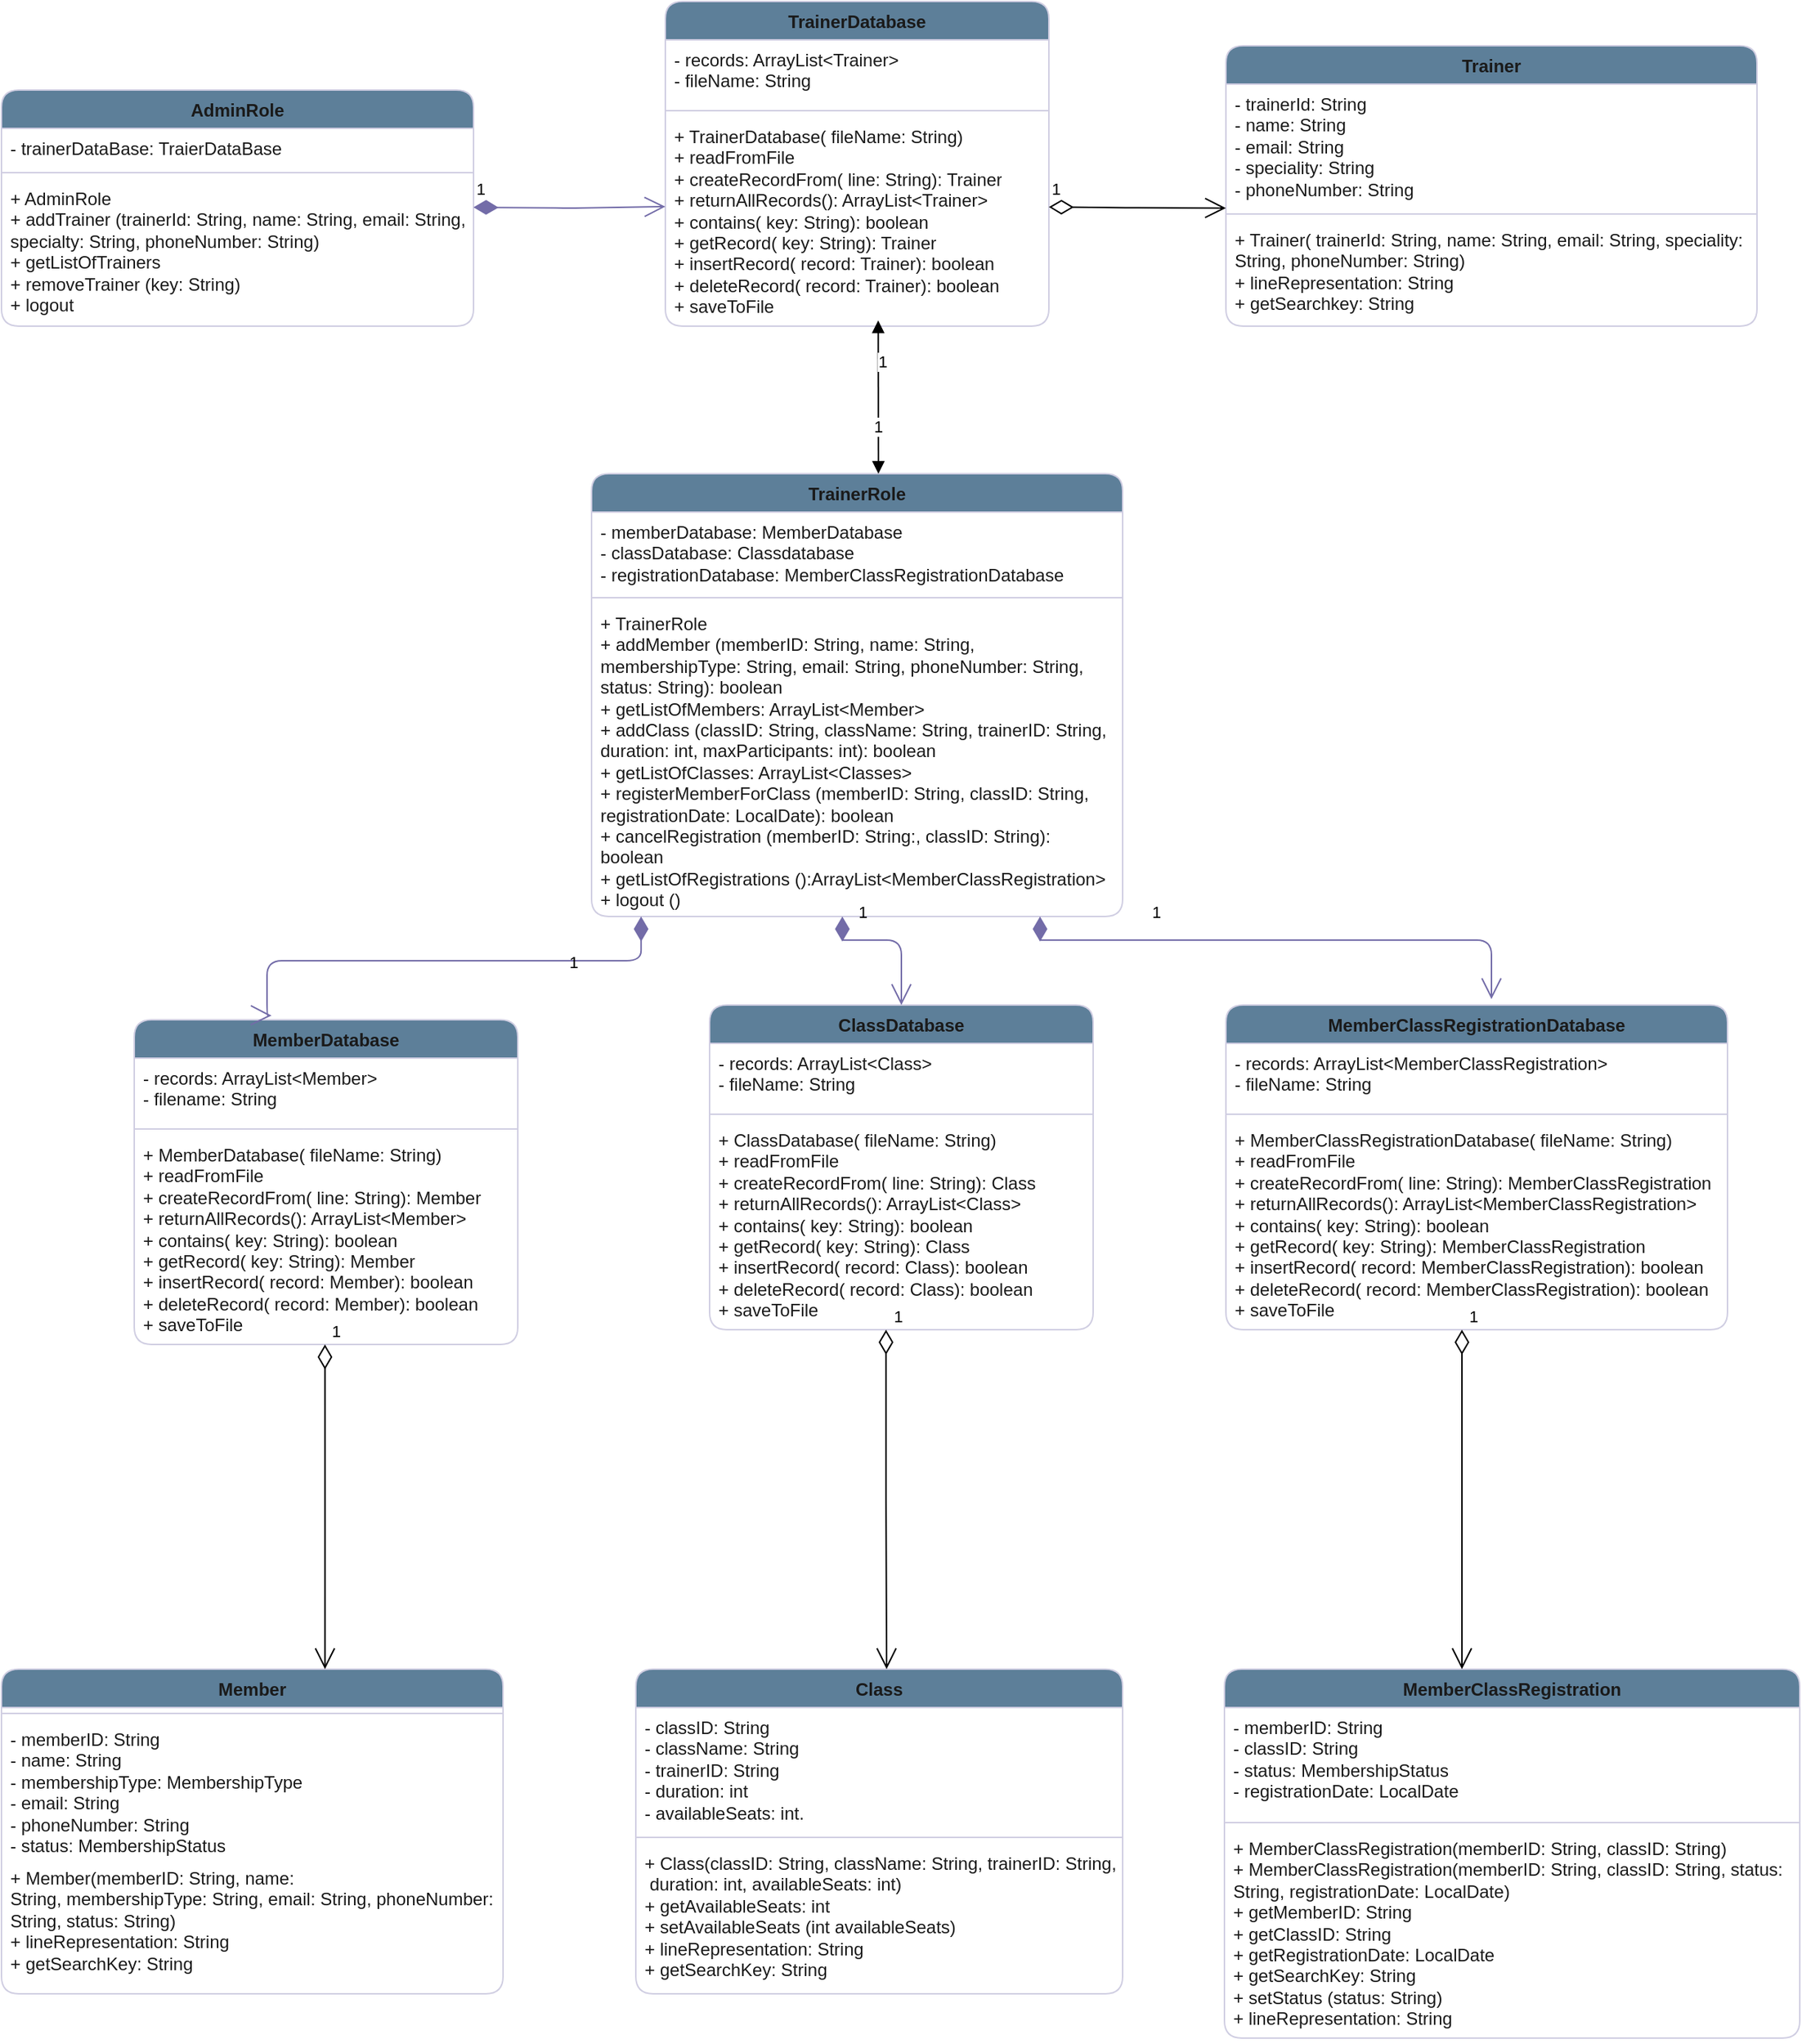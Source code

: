 <mxfile version="24.8.3">
  <diagram name="Page-1" id="uNXpM8GX55VVOr5tb7Le">
    <mxGraphModel dx="1862" dy="551" grid="1" gridSize="10" guides="1" tooltips="1" connect="1" arrows="1" fold="1" page="1" pageScale="1" pageWidth="827" pageHeight="1169" math="0" shadow="0">
      <root>
        <mxCell id="0" />
        <mxCell id="1" parent="0" />
        <mxCell id="aKMdua-5Uy_HJUvLc1qy-1" value="Trainer" style="swimlane;fontStyle=1;align=center;verticalAlign=top;childLayout=stackLayout;horizontal=1;startSize=26;horizontalStack=0;resizeParent=1;resizeParentMax=0;resizeLast=0;collapsible=1;marginBottom=0;whiteSpace=wrap;html=1;labelBackgroundColor=none;fillColor=#5D7F99;strokeColor=#D0CEE2;fontColor=#1A1A1A;rounded=1;" parent="1" vertex="1">
          <mxGeometry x="200" y="50" width="360" height="190" as="geometry" />
        </mxCell>
        <mxCell id="aKMdua-5Uy_HJUvLc1qy-2" value="- trainerId: String&lt;div&gt;- name: String&lt;/div&gt;&lt;div&gt;- email: String&lt;/div&gt;&lt;div&gt;- speciality: String&lt;/div&gt;&lt;div&gt;- phoneNumber: String&lt;/div&gt;" style="text;strokeColor=none;fillColor=none;align=left;verticalAlign=top;spacingLeft=4;spacingRight=4;overflow=hidden;rotatable=0;points=[[0,0.5],[1,0.5]];portConstraint=eastwest;whiteSpace=wrap;html=1;labelBackgroundColor=none;fontColor=#1A1A1A;rounded=1;" parent="aKMdua-5Uy_HJUvLc1qy-1" vertex="1">
          <mxGeometry y="26" width="360" height="84" as="geometry" />
        </mxCell>
        <mxCell id="aKMdua-5Uy_HJUvLc1qy-3" value="" style="line;strokeWidth=1;fillColor=none;align=left;verticalAlign=middle;spacingTop=-1;spacingLeft=3;spacingRight=3;rotatable=0;labelPosition=right;points=[];portConstraint=eastwest;strokeColor=#D0CEE2;labelBackgroundColor=none;fontColor=#1A1A1A;rounded=1;" parent="aKMdua-5Uy_HJUvLc1qy-1" vertex="1">
          <mxGeometry y="110" width="360" height="8" as="geometry" />
        </mxCell>
        <mxCell id="aKMdua-5Uy_HJUvLc1qy-4" value="+ Trainer( trainerId: String,&amp;nbsp;&lt;span style=&quot;background-color: initial;&quot;&gt;name: String,&amp;nbsp;&lt;/span&gt;&lt;span style=&quot;background-color: initial;&quot;&gt;email: String,&amp;nbsp;&lt;/span&gt;&lt;span style=&quot;background-color: initial;&quot;&gt;speciality: String,&amp;nbsp;&lt;/span&gt;&lt;span style=&quot;background-color: initial;&quot;&gt;phoneNumber: String)&lt;/span&gt;&lt;div&gt;&lt;span style=&quot;background-color: initial;&quot;&gt;+ lineRepresentation: String&lt;/span&gt;&lt;/div&gt;&lt;div&gt;&lt;span style=&quot;background-color: initial;&quot;&gt;+ getSearchkey: String&lt;/span&gt;&lt;/div&gt;" style="text;strokeColor=none;fillColor=none;align=left;verticalAlign=top;spacingLeft=4;spacingRight=4;overflow=hidden;rotatable=0;points=[[0,0.5],[1,0.5]];portConstraint=eastwest;whiteSpace=wrap;html=1;labelBackgroundColor=none;fontColor=#1A1A1A;rounded=1;" parent="aKMdua-5Uy_HJUvLc1qy-1" vertex="1">
          <mxGeometry y="118" width="360" height="72" as="geometry" />
        </mxCell>
        <mxCell id="aKMdua-5Uy_HJUvLc1qy-5" value="TrainerDatabase" style="swimlane;fontStyle=1;align=center;verticalAlign=top;childLayout=stackLayout;horizontal=1;startSize=26;horizontalStack=0;resizeParent=1;resizeParentMax=0;resizeLast=0;collapsible=1;marginBottom=0;whiteSpace=wrap;html=1;labelBackgroundColor=none;fillColor=#5D7F99;strokeColor=#D0CEE2;fontColor=#1A1A1A;rounded=1;" parent="1" vertex="1">
          <mxGeometry x="-180" y="20" width="260" height="220" as="geometry" />
        </mxCell>
        <mxCell id="aKMdua-5Uy_HJUvLc1qy-6" value="- records: ArrayList&amp;lt;Trainer&amp;gt;&lt;div&gt;- fileName: String&lt;/div&gt;" style="text;strokeColor=none;fillColor=none;align=left;verticalAlign=top;spacingLeft=4;spacingRight=4;overflow=hidden;rotatable=0;points=[[0,0.5],[1,0.5]];portConstraint=eastwest;whiteSpace=wrap;html=1;labelBackgroundColor=none;fontColor=#1A1A1A;rounded=1;" parent="aKMdua-5Uy_HJUvLc1qy-5" vertex="1">
          <mxGeometry y="26" width="260" height="44" as="geometry" />
        </mxCell>
        <mxCell id="aKMdua-5Uy_HJUvLc1qy-7" value="" style="line;strokeWidth=1;fillColor=none;align=left;verticalAlign=middle;spacingTop=-1;spacingLeft=3;spacingRight=3;rotatable=0;labelPosition=right;points=[];portConstraint=eastwest;strokeColor=#D0CEE2;labelBackgroundColor=none;fontColor=#1A1A1A;rounded=1;" parent="aKMdua-5Uy_HJUvLc1qy-5" vertex="1">
          <mxGeometry y="70" width="260" height="8" as="geometry" />
        </mxCell>
        <mxCell id="aKMdua-5Uy_HJUvLc1qy-8" value="+ TrainerDatabase( fileName: String)&lt;div&gt;+ readFromFile&lt;/div&gt;&lt;div&gt;+ createRecordFrom( line: String): Trainer&lt;/div&gt;&lt;div&gt;+ returnAllRecords(): ArrayList&amp;lt;Trainer&lt;span style=&quot;background-color: initial;&quot;&gt;&amp;gt;&lt;/span&gt;&lt;/div&gt;&lt;div&gt;+ contains( key: String): boolean&lt;/div&gt;&lt;div&gt;+ getRecord( key: String): Trainer&lt;/div&gt;&lt;div&gt;+ insertRecord( record: Trainer): boolean&lt;/div&gt;&lt;div&gt;+ deleteRecord( record: Trainer): boolean&lt;/div&gt;&lt;div&gt;+ saveToFile&lt;/div&gt;" style="text;strokeColor=none;fillColor=none;align=left;verticalAlign=top;spacingLeft=4;spacingRight=4;overflow=hidden;rotatable=0;points=[[0,0.5],[1,0.5]];portConstraint=eastwest;whiteSpace=wrap;html=1;labelBackgroundColor=none;fontColor=#1A1A1A;rounded=1;" parent="aKMdua-5Uy_HJUvLc1qy-5" vertex="1">
          <mxGeometry y="78" width="260" height="142" as="geometry" />
        </mxCell>
        <mxCell id="aKMdua-5Uy_HJUvLc1qy-9" value="AdminRole" style="swimlane;fontStyle=1;align=center;verticalAlign=top;childLayout=stackLayout;horizontal=1;startSize=26;horizontalStack=0;resizeParent=1;resizeParentMax=0;resizeLast=0;collapsible=1;marginBottom=0;whiteSpace=wrap;html=1;labelBackgroundColor=none;fillColor=#5D7F99;strokeColor=#D0CEE2;fontColor=#1A1A1A;rounded=1;" parent="1" vertex="1">
          <mxGeometry x="-630" y="80" width="320" height="160" as="geometry" />
        </mxCell>
        <mxCell id="aKMdua-5Uy_HJUvLc1qy-10" value="- trainerDataBase: TraierDataBase" style="text;strokeColor=none;fillColor=none;align=left;verticalAlign=top;spacingLeft=4;spacingRight=4;overflow=hidden;rotatable=0;points=[[0,0.5],[1,0.5]];portConstraint=eastwest;whiteSpace=wrap;html=1;labelBackgroundColor=none;fontColor=#1A1A1A;rounded=1;" parent="aKMdua-5Uy_HJUvLc1qy-9" vertex="1">
          <mxGeometry y="26" width="320" height="26" as="geometry" />
        </mxCell>
        <mxCell id="aKMdua-5Uy_HJUvLc1qy-11" value="" style="line;strokeWidth=1;fillColor=none;align=left;verticalAlign=middle;spacingTop=-1;spacingLeft=3;spacingRight=3;rotatable=0;labelPosition=right;points=[];portConstraint=eastwest;strokeColor=#D0CEE2;labelBackgroundColor=none;fontColor=#1A1A1A;rounded=1;" parent="aKMdua-5Uy_HJUvLc1qy-9" vertex="1">
          <mxGeometry y="52" width="320" height="8" as="geometry" />
        </mxCell>
        <mxCell id="aKMdua-5Uy_HJUvLc1qy-12" value="&lt;div&gt;+ AdminRole&lt;/div&gt;+&amp;nbsp;&lt;span style=&quot;background-color: initial;&quot;&gt;addTrainer (trainerId: String, name: String, email: String, specialty: String, &lt;/span&gt;&lt;span style=&quot;background-color: initial;&quot;&gt;phoneNumber: String)&lt;/span&gt;&lt;div&gt;&lt;span style=&quot;background-color: initial;&quot;&gt;+ getListOfTrainers&lt;br&gt;&lt;/span&gt;&lt;/div&gt;&lt;div&gt;&lt;span style=&quot;background-color: initial;&quot;&gt;+ removeTrainer (key: String)&lt;br&gt;&lt;/span&gt;&lt;/div&gt;&lt;div&gt;&lt;span style=&quot;background-color: initial;&quot;&gt;+&amp;nbsp;&lt;/span&gt;&lt;span style=&quot;background-color: initial;&quot;&gt;logout&lt;/span&gt;&lt;/div&gt;" style="text;strokeColor=none;fillColor=none;align=left;verticalAlign=top;spacingLeft=4;spacingRight=4;overflow=hidden;rotatable=0;points=[[0,0.5],[1,0.5]];portConstraint=eastwest;whiteSpace=wrap;html=1;labelBackgroundColor=none;fontColor=#1A1A1A;rounded=1;" parent="aKMdua-5Uy_HJUvLc1qy-9" vertex="1">
          <mxGeometry y="60" width="320" height="100" as="geometry" />
        </mxCell>
        <mxCell id="aKMdua-5Uy_HJUvLc1qy-38" value="TrainerRole" style="swimlane;fontStyle=1;align=center;verticalAlign=top;childLayout=stackLayout;horizontal=1;startSize=26;horizontalStack=0;resizeParent=1;resizeParentMax=0;resizeLast=0;collapsible=1;marginBottom=0;whiteSpace=wrap;html=1;labelBackgroundColor=none;fillColor=#5D7F99;strokeColor=#D0CEE2;fontColor=#1A1A1A;rounded=1;" parent="1" vertex="1">
          <mxGeometry x="-230" y="340" width="360" height="300" as="geometry" />
        </mxCell>
        <mxCell id="aKMdua-5Uy_HJUvLc1qy-39" value="- memberDatabase: MemberDatabase&lt;div&gt;- classDatabase: Classdatabase&lt;/div&gt;&lt;div&gt;- registrationDatabase:&amp;nbsp;&lt;span style=&quot;text-align: center; background-color: initial;&quot;&gt;MemberClassRegistrationDatabase&lt;/span&gt;&lt;/div&gt;" style="text;strokeColor=none;fillColor=none;align=left;verticalAlign=top;spacingLeft=4;spacingRight=4;overflow=hidden;rotatable=0;points=[[0,0.5],[1,0.5]];portConstraint=eastwest;whiteSpace=wrap;html=1;labelBackgroundColor=none;fontColor=#1A1A1A;rounded=1;" parent="aKMdua-5Uy_HJUvLc1qy-38" vertex="1">
          <mxGeometry y="26" width="360" height="54" as="geometry" />
        </mxCell>
        <mxCell id="aKMdua-5Uy_HJUvLc1qy-40" value="" style="line;strokeWidth=1;fillColor=none;align=left;verticalAlign=middle;spacingTop=-1;spacingLeft=3;spacingRight=3;rotatable=0;labelPosition=right;points=[];portConstraint=eastwest;strokeColor=#D0CEE2;labelBackgroundColor=none;fontColor=#1A1A1A;rounded=1;" parent="aKMdua-5Uy_HJUvLc1qy-38" vertex="1">
          <mxGeometry y="80" width="360" height="8" as="geometry" />
        </mxCell>
        <mxCell id="aKMdua-5Uy_HJUvLc1qy-41" value="+ TrainerRole&lt;div&gt;+&amp;nbsp;&lt;span style=&quot;background-color: initial;&quot;&gt;addMember (memberID: String, name: String, membershipType: String, email: String, &lt;/span&gt;&lt;span style=&quot;background-color: initial;&quot;&gt;phoneNumber: String, status: String): boolean&lt;/span&gt;&lt;/div&gt;&lt;div&gt;&lt;span style=&quot;background-color: initial;&quot;&gt;+ getListOfMembers: ArrayList&amp;lt;Member&amp;gt;&lt;/span&gt;&lt;/div&gt;&lt;div&gt;&lt;span style=&quot;background-color: initial;&quot;&gt;+ addClass (classID: String, className: String, trainerID: String, duration: int,&amp;nbsp;&lt;/span&gt;&lt;span style=&quot;background-color: initial;&quot;&gt;maxParticipants: int): boolean&lt;/span&gt;&lt;/div&gt;&lt;div&gt;&lt;span style=&quot;background-color: initial;&quot;&gt;+ getListOfClasses: ArrayList&amp;lt;Classes&amp;gt;&lt;/span&gt;&lt;/div&gt;&lt;div&gt;&lt;span style=&quot;background-color: initial;&quot;&gt;&lt;div&gt;+ registerMemberForClass (memberID: String, classID: String, registrationDate: LocalDate): boolean&lt;/div&gt;&lt;div&gt;&lt;span style=&quot;background-color: initial;&quot;&gt;+ cancelRegistration (memberID: String:, classID: String): boolean&lt;/span&gt;&lt;/div&gt;&lt;div&gt;&lt;span style=&quot;background-color: initial;&quot;&gt;+ getListOfRegistrations ():ArrayList&amp;lt;MemberClassRegistration&amp;gt;&lt;/span&gt;&lt;/div&gt;&lt;div&gt;&lt;span style=&quot;background-color: initial;&quot;&gt;+ logout ()&lt;/span&gt;&lt;/div&gt;&lt;/span&gt;&lt;/div&gt;" style="text;strokeColor=none;fillColor=none;align=left;verticalAlign=top;spacingLeft=4;spacingRight=4;overflow=hidden;rotatable=0;points=[[0,0.5],[1,0.5]];portConstraint=eastwest;whiteSpace=wrap;html=1;labelBackgroundColor=none;fontColor=#1A1A1A;rounded=1;" parent="aKMdua-5Uy_HJUvLc1qy-38" vertex="1">
          <mxGeometry y="88" width="360" height="212" as="geometry" />
        </mxCell>
        <mxCell id="q00j8vEAsBJCaMF-4gGI-13" value="1" style="endArrow=open;html=1;endSize=12;startArrow=diamondThin;startSize=14;startFill=1;edgeStyle=orthogonalEdgeStyle;align=left;verticalAlign=bottom;rounded=1;labelBackgroundColor=none;strokeColor=#736CA8;fontColor=default;" parent="1" edge="1">
          <mxGeometry x="-1" y="3" relative="1" as="geometry">
            <mxPoint x="-310" y="159.47" as="sourcePoint" />
            <mxPoint x="-180" y="159" as="targetPoint" />
          </mxGeometry>
        </mxCell>
        <mxCell id="MHfqX0MKSJe0IbOkMQim-6" value="1" style="endArrow=open;html=1;endSize=12;startArrow=diamondThin;startSize=14;startFill=0;edgeStyle=orthogonalEdgeStyle;align=left;verticalAlign=bottom;rounded=0;" parent="1" edge="1">
          <mxGeometry x="-1" y="3" relative="1" as="geometry">
            <mxPoint x="80" y="159.29" as="sourcePoint" />
            <mxPoint x="200" y="160" as="targetPoint" />
          </mxGeometry>
        </mxCell>
        <mxCell id="MHfqX0MKSJe0IbOkMQim-7" value="" style="endArrow=block;startArrow=block;endFill=1;startFill=1;html=1;rounded=0;entryX=0.531;entryY=0.013;entryDx=0;entryDy=0;entryPerimeter=0;" parent="1" edge="1">
          <mxGeometry width="160" relative="1" as="geometry">
            <mxPoint x="-35.71" y="236.1" as="sourcePoint" />
            <mxPoint x="-35.55" y="340.0" as="targetPoint" />
            <Array as="points" />
          </mxGeometry>
        </mxCell>
        <mxCell id="MHfqX0MKSJe0IbOkMQim-8" value="1" style="edgeLabel;html=1;align=center;verticalAlign=middle;resizable=0;points=[];" parent="MHfqX0MKSJe0IbOkMQim-7" vertex="1" connectable="0">
          <mxGeometry x="-0.468" y="2" relative="1" as="geometry">
            <mxPoint as="offset" />
          </mxGeometry>
        </mxCell>
        <mxCell id="MHfqX0MKSJe0IbOkMQim-9" value="1" style="edgeLabel;html=1;align=center;verticalAlign=middle;resizable=0;points=[];" parent="MHfqX0MKSJe0IbOkMQim-7" vertex="1" connectable="0">
          <mxGeometry x="0.384" y="-1" relative="1" as="geometry">
            <mxPoint as="offset" />
          </mxGeometry>
        </mxCell>
        <mxCell id="jxR2fMJilPV1wGMgKJq_-169" value="Member" style="swimlane;fontStyle=1;align=center;verticalAlign=top;childLayout=stackLayout;horizontal=1;startSize=26;horizontalStack=0;resizeParent=1;resizeParentMax=0;resizeLast=0;collapsible=1;marginBottom=0;whiteSpace=wrap;html=1;labelBackgroundColor=none;fillColor=#5D7F99;strokeColor=#D0CEE2;fontColor=#1A1A1A;rounded=1;" vertex="1" parent="1">
          <mxGeometry x="-630" y="1150" width="340" height="220" as="geometry" />
        </mxCell>
        <mxCell id="jxR2fMJilPV1wGMgKJq_-170" value="" style="line;strokeWidth=1;fillColor=none;align=left;verticalAlign=middle;spacingTop=-1;spacingLeft=3;spacingRight=3;rotatable=0;labelPosition=right;points=[];portConstraint=eastwest;strokeColor=#D0CEE2;labelBackgroundColor=none;fontColor=#1A1A1A;rounded=1;" vertex="1" parent="jxR2fMJilPV1wGMgKJq_-169">
          <mxGeometry y="26" width="340" height="8" as="geometry" />
        </mxCell>
        <mxCell id="jxR2fMJilPV1wGMgKJq_-171" value="-&amp;nbsp;memberID: String&lt;div&gt;- name: String&lt;/div&gt;&lt;div&gt;- membershipType: MembershipType&lt;/div&gt;&lt;div&gt;- email: String&lt;/div&gt;&lt;div&gt;- phoneNumber: String&lt;/div&gt;&lt;div&gt;- status: MembershipStatus&lt;/div&gt;" style="text;strokeColor=none;fillColor=none;align=left;verticalAlign=top;spacingLeft=4;spacingRight=4;overflow=hidden;rotatable=0;points=[[0,0.5],[1,0.5]];portConstraint=eastwest;whiteSpace=wrap;html=1;labelBackgroundColor=none;fontColor=#1A1A1A;rounded=1;" vertex="1" parent="jxR2fMJilPV1wGMgKJq_-169">
          <mxGeometry y="34" width="340" height="94" as="geometry" />
        </mxCell>
        <mxCell id="jxR2fMJilPV1wGMgKJq_-172" value="&lt;div&gt;+ Member(&lt;span style=&quot;background-color: initial;&quot;&gt;memberID: String,&amp;nbsp;&lt;/span&gt;&lt;span style=&quot;background-color: initial;&quot;&gt;name: String,&amp;nbsp;&lt;/span&gt;&lt;span style=&quot;background-color: initial;&quot;&gt;membershipType:&amp;nbsp;&lt;/span&gt;String&lt;span style=&quot;background-color: initial;&quot;&gt;,&amp;nbsp;&lt;/span&gt;&lt;span style=&quot;background-color: initial;&quot;&gt;email: String,&amp;nbsp;&lt;/span&gt;&lt;span style=&quot;background-color: initial;&quot;&gt;phoneNumber: String,&amp;nbsp;&lt;/span&gt;&lt;span style=&quot;background-color: initial;&quot;&gt;status:&amp;nbsp;&lt;/span&gt;String&lt;span style=&quot;background-color: initial;&quot;&gt;)&lt;/span&gt;&lt;/div&gt;+&amp;nbsp;lineRepresentation: String&lt;div&gt;+&amp;nbsp;getSearchKey: String&lt;/div&gt;" style="text;strokeColor=none;fillColor=none;align=left;verticalAlign=top;spacingLeft=4;spacingRight=4;overflow=hidden;rotatable=0;points=[[0,0.5],[1,0.5]];portConstraint=eastwest;whiteSpace=wrap;html=1;labelBackgroundColor=none;fontColor=#1A1A1A;rounded=1;" vertex="1" parent="jxR2fMJilPV1wGMgKJq_-169">
          <mxGeometry y="128" width="340" height="92" as="geometry" />
        </mxCell>
        <mxCell id="jxR2fMJilPV1wGMgKJq_-173" value="MemberDatabase" style="swimlane;fontStyle=1;align=center;verticalAlign=top;childLayout=stackLayout;horizontal=1;startSize=26;horizontalStack=0;resizeParent=1;resizeParentMax=0;resizeLast=0;collapsible=1;marginBottom=0;whiteSpace=wrap;html=1;labelBackgroundColor=none;fillColor=#5D7F99;strokeColor=#D0CEE2;fontColor=#1A1A1A;rounded=1;" vertex="1" parent="1">
          <mxGeometry x="-540" y="710" width="260" height="220" as="geometry" />
        </mxCell>
        <mxCell id="jxR2fMJilPV1wGMgKJq_-174" value="- records: ArrayList&amp;lt;Member&amp;gt;&lt;div&gt;- filename: String&lt;/div&gt;" style="text;strokeColor=none;fillColor=none;align=left;verticalAlign=top;spacingLeft=4;spacingRight=4;overflow=hidden;rotatable=0;points=[[0,0.5],[1,0.5]];portConstraint=eastwest;whiteSpace=wrap;html=1;labelBackgroundColor=none;fontColor=#1A1A1A;rounded=1;" vertex="1" parent="jxR2fMJilPV1wGMgKJq_-173">
          <mxGeometry y="26" width="260" height="44" as="geometry" />
        </mxCell>
        <mxCell id="jxR2fMJilPV1wGMgKJq_-175" value="" style="line;strokeWidth=1;fillColor=none;align=left;verticalAlign=middle;spacingTop=-1;spacingLeft=3;spacingRight=3;rotatable=0;labelPosition=right;points=[];portConstraint=eastwest;strokeColor=#D0CEE2;labelBackgroundColor=none;fontColor=#1A1A1A;rounded=1;" vertex="1" parent="jxR2fMJilPV1wGMgKJq_-173">
          <mxGeometry y="70" width="260" height="8" as="geometry" />
        </mxCell>
        <mxCell id="jxR2fMJilPV1wGMgKJq_-176" value="+ MemberDatabase( fileName: String)&lt;div&gt;+ readFromFile&lt;/div&gt;&lt;div&gt;+ createRecordFrom( line: String): Member&lt;/div&gt;&lt;div&gt;+ returnAllRecords(): ArrayList&amp;lt;Member&lt;span style=&quot;background-color: initial;&quot;&gt;&amp;gt;&lt;/span&gt;&lt;/div&gt;&lt;div&gt;+ contains( key: String): boolean&lt;/div&gt;&lt;div&gt;+ getRecord( key: String): Member&lt;/div&gt;&lt;div&gt;+ insertRecord( record: Member): boolean&lt;/div&gt;&lt;div&gt;+ deleteRecord( record: Member): boolean&lt;/div&gt;&lt;div&gt;+ saveToFile&lt;/div&gt;" style="text;strokeColor=none;fillColor=none;align=left;verticalAlign=top;spacingLeft=4;spacingRight=4;overflow=hidden;rotatable=0;points=[[0,0.5],[1,0.5]];portConstraint=eastwest;whiteSpace=wrap;html=1;labelBackgroundColor=none;fontColor=#1A1A1A;rounded=1;" vertex="1" parent="jxR2fMJilPV1wGMgKJq_-173">
          <mxGeometry y="78" width="260" height="142" as="geometry" />
        </mxCell>
        <mxCell id="jxR2fMJilPV1wGMgKJq_-177" value="Class" style="swimlane;fontStyle=1;align=center;verticalAlign=top;childLayout=stackLayout;horizontal=1;startSize=26;horizontalStack=0;resizeParent=1;resizeParentMax=0;resizeLast=0;collapsible=1;marginBottom=0;whiteSpace=wrap;html=1;labelBackgroundColor=none;fillColor=#5D7F99;strokeColor=#D0CEE2;fontColor=#1A1A1A;rounded=1;" vertex="1" parent="1">
          <mxGeometry x="-200" y="1150" width="330" height="220" as="geometry" />
        </mxCell>
        <mxCell id="jxR2fMJilPV1wGMgKJq_-178" value="&lt;div&gt;- classID:&amp;nbsp;String&lt;/div&gt;&lt;div&gt;- className:&amp;nbsp;String&lt;/div&gt;&lt;div&gt;- trainerID:&amp;nbsp;String&lt;/div&gt;&lt;div&gt;- duration: int&lt;/div&gt;&lt;div&gt;- availableSeats: int.&lt;/div&gt;" style="text;strokeColor=none;fillColor=none;align=left;verticalAlign=top;spacingLeft=4;spacingRight=4;overflow=hidden;rotatable=0;points=[[0,0.5],[1,0.5]];portConstraint=eastwest;whiteSpace=wrap;html=1;labelBackgroundColor=none;fontColor=#1A1A1A;rounded=1;" vertex="1" parent="jxR2fMJilPV1wGMgKJq_-177">
          <mxGeometry y="26" width="330" height="84" as="geometry" />
        </mxCell>
        <mxCell id="jxR2fMJilPV1wGMgKJq_-179" value="" style="line;strokeWidth=1;fillColor=none;align=left;verticalAlign=middle;spacingTop=-1;spacingLeft=3;spacingRight=3;rotatable=0;labelPosition=right;points=[];portConstraint=eastwest;strokeColor=#D0CEE2;labelBackgroundColor=none;fontColor=#1A1A1A;rounded=1;" vertex="1" parent="jxR2fMJilPV1wGMgKJq_-177">
          <mxGeometry y="110" width="330" height="8" as="geometry" />
        </mxCell>
        <mxCell id="jxR2fMJilPV1wGMgKJq_-180" value="&lt;div&gt;+ Class(&lt;span style=&quot;background-color: initial;&quot;&gt;classID:&amp;nbsp;String,&amp;nbsp;&lt;/span&gt;&lt;span style=&quot;background-color: initial;&quot;&gt;className:&amp;nbsp;String,&amp;nbsp;&lt;/span&gt;&lt;span style=&quot;background-color: initial;&quot;&gt;trainerID:&amp;nbsp;String,&lt;/span&gt;&lt;/div&gt;&lt;div&gt;&lt;span style=&quot;background-color: initial;&quot;&gt;&amp;nbsp;duration: int,&amp;nbsp;&lt;/span&gt;&lt;span style=&quot;background-color: initial;&quot;&gt;availableSeats: int)&lt;/span&gt;&lt;/div&gt;+&amp;nbsp;getAvailableSeats: int&lt;div&gt;+&amp;nbsp;setAvailableSeats (int availableSeats)&lt;/div&gt;&lt;div&gt;+&amp;nbsp;lineRepresentation: String&lt;/div&gt;&lt;div&gt;+&amp;nbsp;getSearchKey: String&lt;/div&gt;" style="text;strokeColor=none;fillColor=none;align=left;verticalAlign=top;spacingLeft=4;spacingRight=4;overflow=hidden;rotatable=0;points=[[0,0.5],[1,0.5]];portConstraint=eastwest;whiteSpace=wrap;html=1;labelBackgroundColor=none;fontColor=#1A1A1A;rounded=1;" vertex="1" parent="jxR2fMJilPV1wGMgKJq_-177">
          <mxGeometry y="118" width="330" height="102" as="geometry" />
        </mxCell>
        <mxCell id="jxR2fMJilPV1wGMgKJq_-181" value="ClassDatabase" style="swimlane;fontStyle=1;align=center;verticalAlign=top;childLayout=stackLayout;horizontal=1;startSize=26;horizontalStack=0;resizeParent=1;resizeParentMax=0;resizeLast=0;collapsible=1;marginBottom=0;whiteSpace=wrap;html=1;labelBackgroundColor=none;fillColor=#5D7F99;strokeColor=#D0CEE2;fontColor=#1A1A1A;rounded=1;" vertex="1" parent="1">
          <mxGeometry x="-150" y="700" width="260" height="220" as="geometry" />
        </mxCell>
        <mxCell id="jxR2fMJilPV1wGMgKJq_-182" value="- records: ArrayList&amp;lt;Class&amp;gt;&lt;div&gt;- fileName: String&lt;/div&gt;" style="text;strokeColor=none;fillColor=none;align=left;verticalAlign=top;spacingLeft=4;spacingRight=4;overflow=hidden;rotatable=0;points=[[0,0.5],[1,0.5]];portConstraint=eastwest;whiteSpace=wrap;html=1;labelBackgroundColor=none;fontColor=#1A1A1A;rounded=1;" vertex="1" parent="jxR2fMJilPV1wGMgKJq_-181">
          <mxGeometry y="26" width="260" height="44" as="geometry" />
        </mxCell>
        <mxCell id="jxR2fMJilPV1wGMgKJq_-183" value="" style="line;strokeWidth=1;fillColor=none;align=left;verticalAlign=middle;spacingTop=-1;spacingLeft=3;spacingRight=3;rotatable=0;labelPosition=right;points=[];portConstraint=eastwest;strokeColor=#D0CEE2;labelBackgroundColor=none;fontColor=#1A1A1A;rounded=1;" vertex="1" parent="jxR2fMJilPV1wGMgKJq_-181">
          <mxGeometry y="70" width="260" height="8" as="geometry" />
        </mxCell>
        <mxCell id="jxR2fMJilPV1wGMgKJq_-184" value="+ ClassDatabase( fileName: String)&lt;div&gt;+ readFromFile&lt;/div&gt;&lt;div&gt;+ createRecordFrom( line: String): Class&lt;/div&gt;&lt;div&gt;+ returnAllRecords(): ArrayList&amp;lt;Class&lt;span style=&quot;background-color: initial;&quot;&gt;&amp;gt;&lt;/span&gt;&lt;/div&gt;&lt;div&gt;+ contains( key: String): boolean&lt;/div&gt;&lt;div&gt;+ getRecord( key: String): Class&lt;/div&gt;&lt;div&gt;+ insertRecord( record: Class): boolean&lt;/div&gt;&lt;div&gt;+ deleteRecord( record: Class): boolean&lt;/div&gt;&lt;div&gt;+ saveToFile&lt;/div&gt;" style="text;strokeColor=none;fillColor=none;align=left;verticalAlign=top;spacingLeft=4;spacingRight=4;overflow=hidden;rotatable=0;points=[[0,0.5],[1,0.5]];portConstraint=eastwest;whiteSpace=wrap;html=1;labelBackgroundColor=none;fontColor=#1A1A1A;rounded=1;" vertex="1" parent="jxR2fMJilPV1wGMgKJq_-181">
          <mxGeometry y="78" width="260" height="142" as="geometry" />
        </mxCell>
        <mxCell id="jxR2fMJilPV1wGMgKJq_-185" value="MemberClassRegistration" style="swimlane;fontStyle=1;align=center;verticalAlign=top;childLayout=stackLayout;horizontal=1;startSize=26;horizontalStack=0;resizeParent=1;resizeParentMax=0;resizeLast=0;collapsible=1;marginBottom=0;whiteSpace=wrap;html=1;labelBackgroundColor=none;fillColor=#5D7F99;strokeColor=#D0CEE2;fontColor=#1A1A1A;rounded=1;" vertex="1" parent="1">
          <mxGeometry x="199" y="1150" width="390" height="250" as="geometry" />
        </mxCell>
        <mxCell id="jxR2fMJilPV1wGMgKJq_-186" value="-&amp;nbsp;memberID:&amp;nbsp;String&lt;div&gt;- classID:&amp;nbsp;String&lt;div&gt;- status: MembershipStatus&lt;/div&gt;&lt;/div&gt;&lt;div&gt;- registrationDate: LocalDate&lt;br&gt;&lt;/div&gt;" style="text;strokeColor=none;fillColor=none;align=left;verticalAlign=top;spacingLeft=4;spacingRight=4;overflow=hidden;rotatable=0;points=[[0,0.5],[1,0.5]];portConstraint=eastwest;whiteSpace=wrap;html=1;labelBackgroundColor=none;fontColor=#1A1A1A;rounded=1;" vertex="1" parent="jxR2fMJilPV1wGMgKJq_-185">
          <mxGeometry y="26" width="390" height="74" as="geometry" />
        </mxCell>
        <mxCell id="jxR2fMJilPV1wGMgKJq_-187" value="" style="line;strokeWidth=1;fillColor=none;align=left;verticalAlign=middle;spacingTop=-1;spacingLeft=3;spacingRight=3;rotatable=0;labelPosition=right;points=[];portConstraint=eastwest;strokeColor=#D0CEE2;labelBackgroundColor=none;fontColor=#1A1A1A;rounded=1;" vertex="1" parent="jxR2fMJilPV1wGMgKJq_-185">
          <mxGeometry y="100" width="390" height="8" as="geometry" />
        </mxCell>
        <mxCell id="jxR2fMJilPV1wGMgKJq_-188" value="&lt;div style=&quot;&quot;&gt;+ MemberClassRegistration(&lt;span style=&quot;background-color: initial;&quot;&gt;memberID:&amp;nbsp;String,&amp;nbsp;&lt;/span&gt;&lt;span style=&quot;background-color: initial;&quot;&gt;classID:&amp;nbsp;String)&lt;/span&gt;&lt;/div&gt;&lt;div style=&quot;&quot;&gt;&lt;div&gt;+ MemberClassRegistration(&lt;span style=&quot;background-color: initial;&quot;&gt;memberID:&amp;nbsp;String,&amp;nbsp;&lt;/span&gt;&lt;span style=&quot;background-color: initial;&quot;&gt;classID:&amp;nbsp;String,&amp;nbsp;&lt;/span&gt;&lt;span style=&quot;background-color: initial;&quot;&gt;status:&amp;nbsp;&lt;/span&gt;&lt;/div&gt;&lt;div&gt;String&lt;span style=&quot;background-color: initial;&quot;&gt;,&amp;nbsp;&lt;/span&gt;&lt;span style=&quot;background-color: initial;&quot;&gt;registrationDate: LocalDate&lt;/span&gt;&lt;span style=&quot;background-color: initial;&quot;&gt;)&lt;/span&gt;&lt;/div&gt;&lt;div&gt;&lt;span style=&quot;background-color: initial;&quot;&gt;+&amp;nbsp;&lt;/span&gt;&lt;span style=&quot;background-color: initial;&quot;&gt;getMemberID: String&lt;/span&gt;&lt;/div&gt;&lt;div&gt;+ getClassID: String&lt;/div&gt;&lt;div&gt;&lt;span style=&quot;background-color: initial;&quot;&gt;+ getRegistrationDate: LocalDate&amp;nbsp;&lt;/span&gt;&lt;/div&gt;&lt;div&gt;+ getSearchKey: String&lt;/div&gt;&lt;div&gt;+ setStatus (status: String)&amp;nbsp;&lt;/div&gt;&lt;div&gt;&lt;span style=&quot;background-color: initial;&quot;&gt;+ lineRepresentation: String&lt;/span&gt;&lt;/div&gt;&lt;/div&gt;&lt;div style=&quot;&quot;&gt;&lt;br&gt;&lt;/div&gt;" style="text;strokeColor=none;fillColor=none;align=left;verticalAlign=top;spacingLeft=4;spacingRight=4;overflow=hidden;rotatable=0;points=[[0,0.5],[1,0.5]];portConstraint=eastwest;whiteSpace=wrap;html=1;labelBackgroundColor=none;fontColor=#1A1A1A;rounded=1;" vertex="1" parent="jxR2fMJilPV1wGMgKJq_-185">
          <mxGeometry y="108" width="390" height="142" as="geometry" />
        </mxCell>
        <mxCell id="jxR2fMJilPV1wGMgKJq_-189" value="MemberClassRegistrationDatabase" style="swimlane;fontStyle=1;align=center;verticalAlign=top;childLayout=stackLayout;horizontal=1;startSize=26;horizontalStack=0;resizeParent=1;resizeParentMax=0;resizeLast=0;collapsible=1;marginBottom=0;whiteSpace=wrap;html=1;labelBackgroundColor=none;fillColor=#5D7F99;strokeColor=#D0CEE2;fontColor=#1A1A1A;rounded=1;" vertex="1" parent="1">
          <mxGeometry x="200" y="700" width="340" height="220" as="geometry" />
        </mxCell>
        <mxCell id="jxR2fMJilPV1wGMgKJq_-190" value="- records: ArrayList&amp;lt;MemberClassRegistration&amp;gt;&lt;div&gt;- fileName: String&lt;/div&gt;" style="text;strokeColor=none;fillColor=none;align=left;verticalAlign=top;spacingLeft=4;spacingRight=4;overflow=hidden;rotatable=0;points=[[0,0.5],[1,0.5]];portConstraint=eastwest;whiteSpace=wrap;html=1;labelBackgroundColor=none;fontColor=#1A1A1A;rounded=1;" vertex="1" parent="jxR2fMJilPV1wGMgKJq_-189">
          <mxGeometry y="26" width="340" height="44" as="geometry" />
        </mxCell>
        <mxCell id="jxR2fMJilPV1wGMgKJq_-191" value="" style="line;strokeWidth=1;fillColor=none;align=left;verticalAlign=middle;spacingTop=-1;spacingLeft=3;spacingRight=3;rotatable=0;labelPosition=right;points=[];portConstraint=eastwest;strokeColor=#D0CEE2;labelBackgroundColor=none;fontColor=#1A1A1A;rounded=1;" vertex="1" parent="jxR2fMJilPV1wGMgKJq_-189">
          <mxGeometry y="70" width="340" height="8" as="geometry" />
        </mxCell>
        <mxCell id="jxR2fMJilPV1wGMgKJq_-192" value="+ MemberClassRegistrationDatabase( fileName: String)&lt;div&gt;+ readFromFile&lt;/div&gt;&lt;div&gt;+ createRecordFrom( line: String):&amp;nbsp;&lt;span style=&quot;background-color: initial;&quot;&gt;MemberClassRegistration&lt;/span&gt;&lt;/div&gt;&lt;div&gt;+ returnAllRecords(): ArrayList&amp;lt;&lt;span style=&quot;background-color: initial;&quot;&gt;MemberClassRegistration&lt;/span&gt;&lt;span style=&quot;background-color: initial;&quot;&gt;&amp;gt;&lt;/span&gt;&lt;/div&gt;&lt;div&gt;+ contains( key: String): boolean&lt;/div&gt;&lt;div&gt;+ getRecord( key: String):&amp;nbsp;&lt;span style=&quot;background-color: initial;&quot;&gt;MemberClassRegistration&lt;/span&gt;&lt;/div&gt;&lt;div&gt;+ insertRecord( record: MemberClassRegistration): boolean&lt;/div&gt;&lt;div&gt;+ deleteRecord( record: MemberClassRegistration): boolean&lt;/div&gt;&lt;div&gt;+ saveToFile&lt;/div&gt;" style="text;strokeColor=none;fillColor=none;align=left;verticalAlign=top;spacingLeft=4;spacingRight=4;overflow=hidden;rotatable=0;points=[[0,0.5],[1,0.5]];portConstraint=eastwest;whiteSpace=wrap;html=1;labelBackgroundColor=none;fontColor=#1A1A1A;rounded=1;" vertex="1" parent="jxR2fMJilPV1wGMgKJq_-189">
          <mxGeometry y="78" width="340" height="142" as="geometry" />
        </mxCell>
        <mxCell id="jxR2fMJilPV1wGMgKJq_-195" value="1" style="endArrow=open;html=1;endSize=12;startArrow=diamondThin;startSize=14;startFill=0;edgeStyle=orthogonalEdgeStyle;align=left;verticalAlign=bottom;rounded=0;exitX=0.46;exitY=1;exitDx=0;exitDy=0;exitPerimeter=0;" edge="1" source="jxR2fMJilPV1wGMgKJq_-184" parent="1">
          <mxGeometry x="-1" y="3" relative="1" as="geometry">
            <mxPoint x="-90" y="990" as="sourcePoint" />
            <mxPoint x="-30" y="1150" as="targetPoint" />
          </mxGeometry>
        </mxCell>
        <mxCell id="jxR2fMJilPV1wGMgKJq_-196" value="1" style="endArrow=open;html=1;endSize=12;startArrow=diamondThin;startSize=14;startFill=0;edgeStyle=orthogonalEdgeStyle;align=left;verticalAlign=bottom;rounded=0;exitX=0.46;exitY=1;exitDx=0;exitDy=0;exitPerimeter=0;" edge="1" parent="1">
          <mxGeometry x="-1" y="3" relative="1" as="geometry">
            <mxPoint x="-410.71" y="930" as="sourcePoint" />
            <mxPoint x="-410.71" y="1150" as="targetPoint" />
            <Array as="points">
              <mxPoint x="-410.71" y="1050" />
              <mxPoint x="-410.71" y="1050" />
            </Array>
          </mxGeometry>
        </mxCell>
        <mxCell id="jxR2fMJilPV1wGMgKJq_-197" value="1" style="endArrow=open;html=1;endSize=12;startArrow=diamondThin;startSize=14;startFill=1;edgeStyle=orthogonalEdgeStyle;align=left;verticalAlign=bottom;rounded=1;labelBackgroundColor=none;strokeColor=#736CA8;fontColor=default;exitX=0.816;exitY=1.017;exitDx=0;exitDy=0;exitPerimeter=0;entryX=0.358;entryY=-0.013;entryDx=0;entryDy=0;entryPerimeter=0;" edge="1" parent="1" target="jxR2fMJilPV1wGMgKJq_-173">
          <mxGeometry x="-0.503" y="10" relative="1" as="geometry">
            <mxPoint x="-196.42" y="640.004" as="sourcePoint" />
            <mxPoint x="-450.09" y="690" as="targetPoint" />
            <mxPoint as="offset" />
            <Array as="points">
              <mxPoint x="-196" y="670" />
              <mxPoint x="-450" y="670" />
              <mxPoint x="-450" y="707" />
            </Array>
          </mxGeometry>
        </mxCell>
        <mxCell id="jxR2fMJilPV1wGMgKJq_-198" value="1" style="endArrow=open;html=1;endSize=12;startArrow=diamondThin;startSize=14;startFill=1;edgeStyle=orthogonalEdgeStyle;align=left;verticalAlign=bottom;rounded=1;labelBackgroundColor=none;strokeColor=#736CA8;fontColor=default;entryX=0.5;entryY=0;entryDx=0;entryDy=0;exitX=0.816;exitY=1.017;exitDx=0;exitDy=0;exitPerimeter=0;" edge="1" parent="1">
          <mxGeometry x="-0.503" y="10" relative="1" as="geometry">
            <mxPoint x="74" y="640" as="sourcePoint" />
            <mxPoint x="380" y="696" as="targetPoint" />
            <mxPoint as="offset" />
            <Array as="points">
              <mxPoint x="74" y="656" />
              <mxPoint x="380" y="656" />
            </Array>
          </mxGeometry>
        </mxCell>
        <mxCell id="jxR2fMJilPV1wGMgKJq_-199" value="1" style="endArrow=open;html=1;endSize=12;startArrow=diamondThin;startSize=14;startFill=1;edgeStyle=orthogonalEdgeStyle;align=left;verticalAlign=bottom;rounded=1;labelBackgroundColor=none;strokeColor=#736CA8;fontColor=default;exitX=0.816;exitY=1.017;exitDx=0;exitDy=0;exitPerimeter=0;entryX=0.5;entryY=0;entryDx=0;entryDy=0;" edge="1" parent="1" target="jxR2fMJilPV1wGMgKJq_-181">
          <mxGeometry x="-0.503" y="10" relative="1" as="geometry">
            <mxPoint x="-60" y="640" as="sourcePoint" />
            <mxPoint x="170" y="696" as="targetPoint" />
            <mxPoint as="offset" />
            <Array as="points">
              <mxPoint x="-60" y="656" />
              <mxPoint x="-20" y="656" />
            </Array>
          </mxGeometry>
        </mxCell>
        <mxCell id="jxR2fMJilPV1wGMgKJq_-200" value="1" style="endArrow=open;html=1;endSize=12;startArrow=diamondThin;startSize=14;startFill=0;edgeStyle=orthogonalEdgeStyle;align=left;verticalAlign=bottom;rounded=0;exitX=0.46;exitY=1;exitDx=0;exitDy=0;exitPerimeter=0;" edge="1" parent="1">
          <mxGeometry x="-1" y="3" relative="1" as="geometry">
            <mxPoint x="360" y="920" as="sourcePoint" />
            <mxPoint x="360" y="1150" as="targetPoint" />
            <Array as="points">
              <mxPoint x="360" y="1040" />
              <mxPoint x="360" y="1040" />
            </Array>
          </mxGeometry>
        </mxCell>
      </root>
    </mxGraphModel>
  </diagram>
</mxfile>
